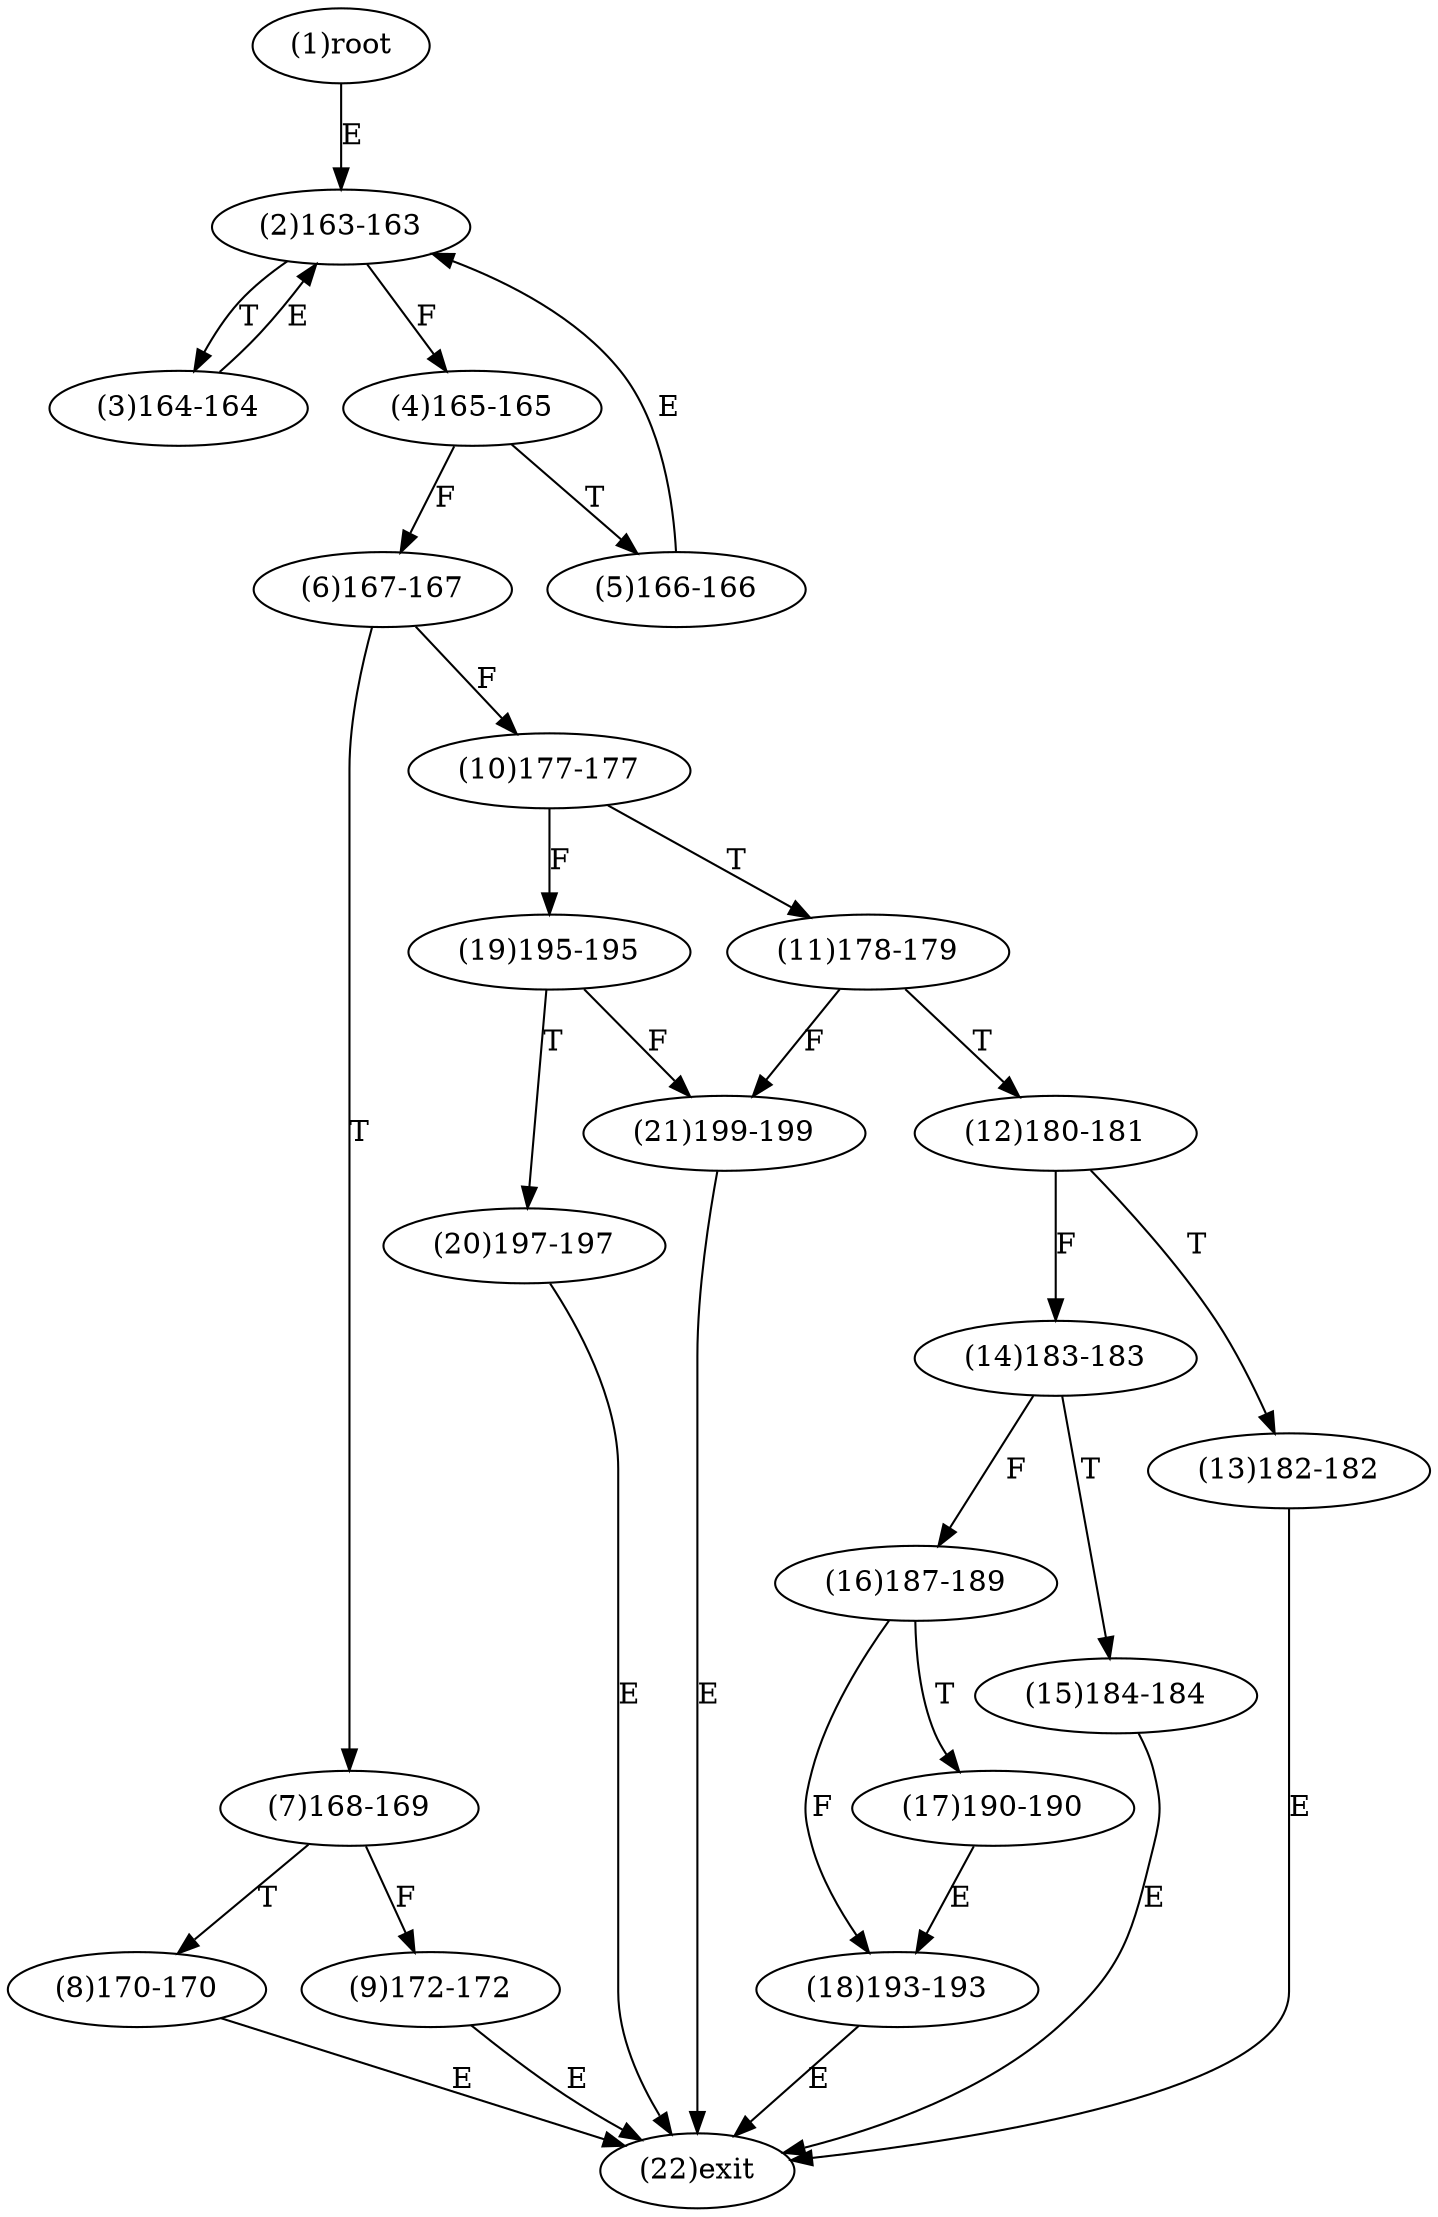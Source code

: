 digraph "" { 
1[ label="(1)root"];
2[ label="(2)163-163"];
3[ label="(3)164-164"];
4[ label="(4)165-165"];
5[ label="(5)166-166"];
6[ label="(6)167-167"];
7[ label="(7)168-169"];
8[ label="(8)170-170"];
9[ label="(9)172-172"];
10[ label="(10)177-177"];
11[ label="(11)178-179"];
12[ label="(12)180-181"];
13[ label="(13)182-182"];
14[ label="(14)183-183"];
15[ label="(15)184-184"];
17[ label="(17)190-190"];
16[ label="(16)187-189"];
19[ label="(19)195-195"];
18[ label="(18)193-193"];
21[ label="(21)199-199"];
20[ label="(20)197-197"];
22[ label="(22)exit"];
1->2[ label="E"];
2->4[ label="F"];
2->3[ label="T"];
3->2[ label="E"];
4->6[ label="F"];
4->5[ label="T"];
5->2[ label="E"];
6->10[ label="F"];
6->7[ label="T"];
7->9[ label="F"];
7->8[ label="T"];
8->22[ label="E"];
9->22[ label="E"];
10->19[ label="F"];
10->11[ label="T"];
11->21[ label="F"];
11->12[ label="T"];
12->14[ label="F"];
12->13[ label="T"];
13->22[ label="E"];
14->16[ label="F"];
14->15[ label="T"];
15->22[ label="E"];
16->18[ label="F"];
16->17[ label="T"];
17->18[ label="E"];
18->22[ label="E"];
19->21[ label="F"];
19->20[ label="T"];
20->22[ label="E"];
21->22[ label="E"];
}